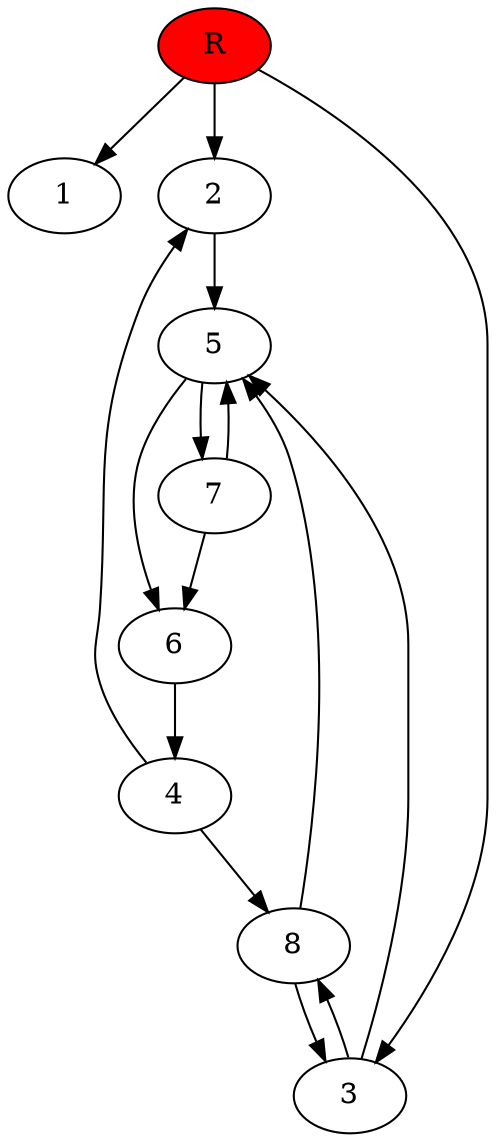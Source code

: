 digraph prb390 {
	1
	2
	3
	4
	5
	6
	7
	8
	R [fillcolor="#ff0000" style=filled]
	2 -> 5
	3 -> 5
	3 -> 8
	4 -> 2
	4 -> 8
	5 -> 6
	5 -> 7
	6 -> 4
	7 -> 5
	7 -> 6
	8 -> 3
	8 -> 5
	R -> 1
	R -> 2
	R -> 3
}
